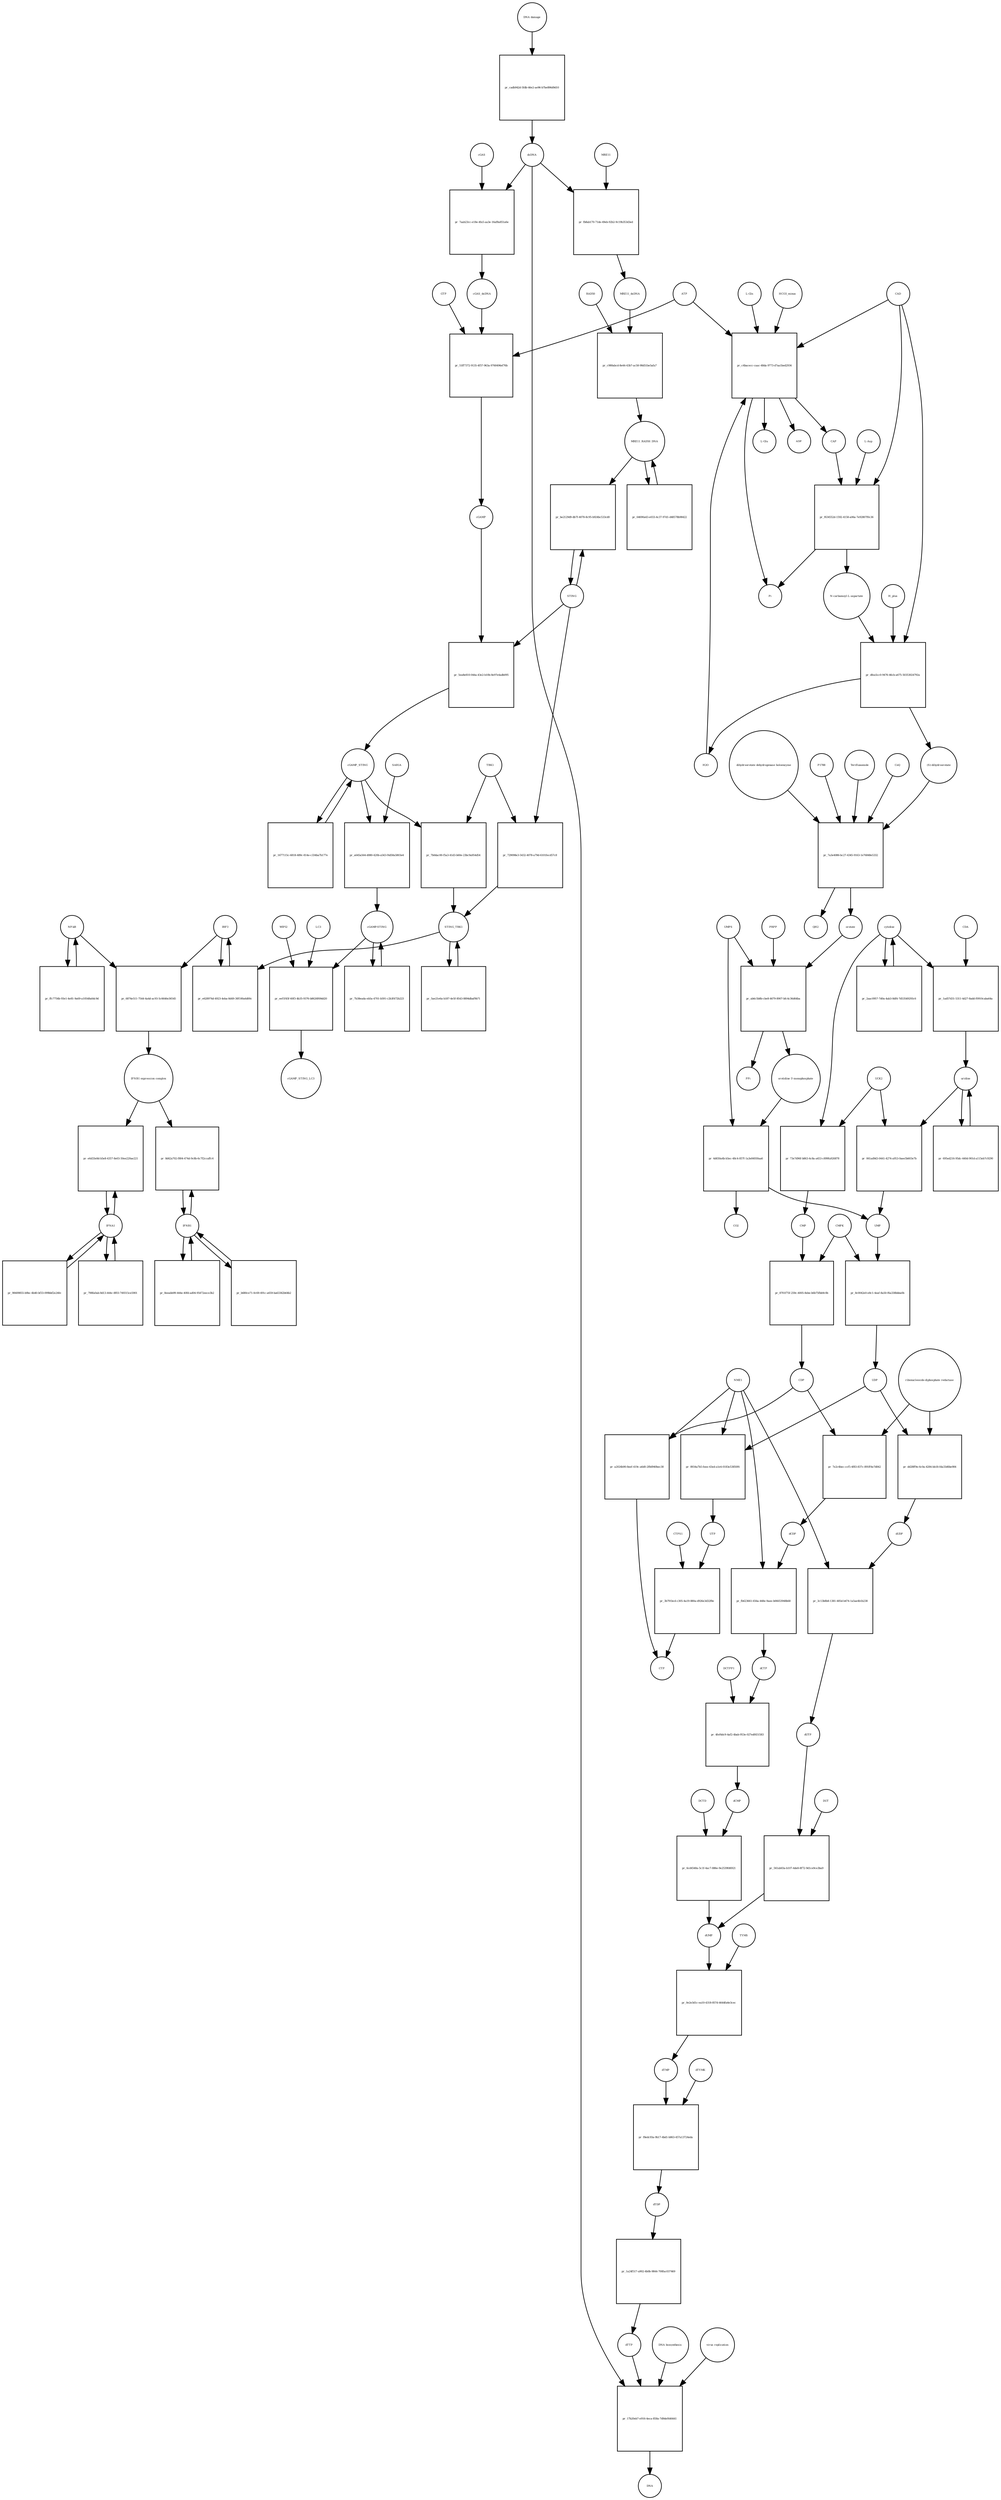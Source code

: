 strict digraph  {
"NF-kB" [annotation="urn_miriam_obo.go_GO%3A0071159", bipartite=0, cls=complex, fontsize=4, label="NF-kB", shape=circle];
"pr_6874e511-7544-4a4d-ac93-5c6646e36545" [annotation="", bipartite=1, cls=process, fontsize=4, label="pr_6874e511-7544-4a4d-ac93-5c6646e36545", shape=square];
"IFNB1 expression complex" [annotation="", bipartite=0, cls=complex, fontsize=4, label="IFNB1 expression complex", shape=circle];
IRF3 [annotation="urn_miriam_hgnc_6118|urn_miriam_uniprot_Q14653|urn_miriam_ensembl_ENSG00000126456|urn_miriam_refseq_NM_001571|urn_miriam_hgnc.symbol_IRF3|urn_miriam_ncbigene_3661", bipartite=0, cls="macromolecule multimer", fontsize=4, label=IRF3, shape=circle];
dCDP [annotation="urn_miriam_obo.chebi_CHEBI%3A28846", bipartite=0, cls="simple chemical", fontsize=4, label=dCDP, shape=circle];
"pr_fb623661-656a-448e-9aee-b06653948b68" [annotation="", bipartite=1, cls=process, fontsize=4, label="pr_fb623661-656a-448e-9aee-b06653948b68", shape=square];
dCTP [annotation="urn_miriam_obo.chebi_CHEBI%3A16311", bipartite=0, cls="simple chemical", fontsize=4, label=dCTP, shape=circle];
NME1 [annotation="urn_miriam_uniprot_P15531|urn_miriam_hgnc_7849", bipartite=0, cls=macromolecule, fontsize=4, label=NME1, shape=circle];
uridine [annotation="urn_miriam_obo.chebi_CHEBI%3A16704", bipartite=0, cls="simple chemical", fontsize=4, label=uridine, shape=circle];
"pr_061ad9d3-0441-4274-a953-0aee5b603e7b" [annotation="", bipartite=1, cls=process, fontsize=4, label="pr_061ad9d3-0441-4274-a953-0aee5b603e7b", shape=square];
UMP [annotation="urn_miriam_obo.chebi_CHEBI%3A57865", bipartite=0, cls="simple chemical", fontsize=4, label=UMP, shape=circle];
UCK2 [annotation="urn_miriam_uniprot_Q9HA47|urn_miriam_hgnc_HGNC%3A12562", bipartite=0, cls=macromolecule, fontsize=4, label=UCK2, shape=circle];
"orotidine 5'-monophosphate" [annotation="urn_miriam_obo.chebi_CHEBI%3A15842", bipartite=0, cls="simple chemical", fontsize=4, label="orotidine 5'-monophosphate", shape=circle];
"pr_4d650a4b-b5ec-48c4-857f-1a3e84930aa6" [annotation="", bipartite=1, cls=process, fontsize=4, label="pr_4d650a4b-b5ec-48c4-857f-1a3e84930aa6", shape=square];
UMPS [annotation="urn_miriam_ncbigene_7372|urn_miriam_refseq_NM_000373|urn_miriam_hgnc.symbol_UMPS|urn_miriam_hgnc_12563|urn_miriam_ensembl_ENSG00000114491|urn_miriam_uniprot_P11172", bipartite=0, cls="macromolecule multimer", fontsize=4, label=UMPS, shape=circle];
CO2 [annotation="urn_miriam_obo.chebi_CHEBI%3A16526", bipartite=0, cls="simple chemical", fontsize=4, label=CO2, shape=circle];
UTP [annotation="urn_miriam_obo.chebi_CHEBI%3A15713", bipartite=0, cls="simple chemical", fontsize=4, label=UTP, shape=circle];
"pr_3b791bcd-c305-4a19-880a-d926e3d32f8e" [annotation="", bipartite=1, cls=process, fontsize=4, label="pr_3b791bcd-c305-4a19-880a-d926e3d32f8e", shape=square];
CTP [annotation="urn_miriam_obo.chebi_CHEBI%3A17677", bipartite=0, cls="simple chemical", fontsize=4, label=CTP, shape=circle];
CTPS1 [annotation="urn_miriam_hgnc_HGNC%3A2519|urn_miriam_uniprot_P17812", bipartite=0, cls=macromolecule, fontsize=4, label=CTPS1, shape=circle];
UDP [annotation="urn_miriam_obo.chebi_CHEBI%3A17659", bipartite=0, cls="simple chemical", fontsize=4, label=UDP, shape=circle];
"pr_dd28ff9e-6c0a-4284-bb18-fda33d6be984" [annotation="", bipartite=1, cls=process, fontsize=4, label="pr_dd28ff9e-6c0a-4284-bb18-fda33d6be984", shape=square];
dUDP [annotation="urn_miriam_obo.chebi_CHEBI%3A28850", bipartite=0, cls="simple chemical", fontsize=4, label=dUDP, shape=circle];
"ribonucleoside-diphosphate reductase" [annotation="urn_miriam_brenda_1.17.4.1|urn_miriam_obo.go_GO%3A0005971", bipartite=0, cls=complex, fontsize=4, label="ribonucleoside-diphosphate reductase", shape=circle];
IFNB1 [annotation="urn_miriam_ensembl_ENSG00000171855|urn_miriam_hgnc.symbol_IFNB1|urn_miriam_hgnc_5434|urn_miriam_uniprot_P01574|urn_miriam_refseq_NM_002176|urn_miriam_ncbigene_3456", bipartite=0, cls=macromolecule, fontsize=4, label=IFNB1, shape=circle];
"pr_8d42a702-f804-474d-9c8b-6c7f2ccaffc4" [annotation="", bipartite=1, cls=process, fontsize=4, label="pr_8d42a702-f804-474d-9c8b-6c7f2ccaffc4", shape=square];
"pr_8c0042e0-e8c1-4eaf-8a50-f6a338bbba0b" [annotation="", bipartite=1, cls=process, fontsize=4, label="pr_8c0042e0-e8c1-4eaf-8a50-f6a338bbba0b", shape=square];
CMPK [annotation="urn_miriam_uniprot_P30085|urn_miriam_hgnc_HGNC%3A18170", bipartite=0, cls=macromolecule, fontsize=4, label=CMPK, shape=circle];
"cGAMP-STING" [annotation="", bipartite=0, cls=complex, fontsize=4, label="cGAMP-STING", shape=circle];
"pr_7b38eada-eb5a-4701-b591-c2b3f472b223" [annotation="", bipartite=1, cls=process, fontsize=4, label="pr_7b38eada-eb5a-4701-b591-c2b3f472b223", shape=square];
IFNA1 [annotation="urn_miriam_hgnc.symbol_IFNA1|urn_miriam_ncbigene_3439|urn_miriam_refseq_NM_024013|urn_miriam_uniprot_P01562|urn_miriam_hgnc_5417|urn_miriam_ensembl_ENSG00000197919", bipartite=0, cls=macromolecule, fontsize=4, label=IFNA1, shape=circle];
"pr_e6d33e8d-b5e8-4357-8e03-50ee220ae221" [annotation="", bipartite=1, cls=process, fontsize=4, label="pr_e6d33e8d-b5e8-4357-8e03-50ee220ae221", shape=square];
"pr_695ed216-95dc-440d-901d-a115eb7c9290" [annotation="", bipartite=1, cls=process, fontsize=4, label="pr_695ed216-95dc-440d-901d-a115eb7c9290", shape=square];
CDP [annotation="urn_miriam_obo.chebi_CHEBI%3A17239", bipartite=0, cls="simple chemical", fontsize=4, label=CDP, shape=circle];
"pr_7e2c4bec-ccf5-4f83-837c-891ff4e7d842" [annotation="", bipartite=1, cls=process, fontsize=4, label="pr_7e2c4bec-ccf5-4f83-837c-891ff4e7d842", shape=square];
"pr_a2024b90-8eef-419c-a6d0-2f8d940bec38" [annotation="", bipartite=1, cls=process, fontsize=4, label="pr_a2024b90-8eef-419c-a6d0-2f8d940bec38", shape=square];
dTDP [annotation="urn_miriam_obo.chebi_CHEBI%3A18075", bipartite=0, cls="simple chemical", fontsize=4, label=dTDP, shape=circle];
"pr_1a24f517-a902-4b0b-9844-700fac037469" [annotation="", bipartite=1, cls=process, fontsize=4, label="pr_1a24f517-a902-4b0b-9844-700fac037469", shape=square];
dTTP [annotation="urn_miriam_obo.chebi_CHEBI%3A18077", bipartite=0, cls="simple chemical", fontsize=4, label=dTTP, shape=circle];
CMP [annotation="urn_miriam_obo.chebi_CHEBI%3A17361", bipartite=0, cls="simple chemical", fontsize=4, label=CMP, shape=circle];
"pr_8701f75f-259c-4005-8ebe-b6b75fbb9c0b" [annotation="", bipartite=1, cls=process, fontsize=4, label="pr_8701f75f-259c-4005-8ebe-b6b75fbb9c0b", shape=square];
dUMP [annotation="urn_miriam_obo.chebi_CHEBI%3A17622", bipartite=0, cls="simple chemical", fontsize=4, label=dUMP, shape=circle];
"pr_0e2e3d1c-ea10-4318-857d-4644fa6e3cec" [annotation="", bipartite=1, cls=process, fontsize=4, label="pr_0e2e3d1c-ea10-4318-857d-4644fa6e3cec", shape=square];
dTMP [annotation="urn_miriam_obo.chebi_CHEBI%3A17013", bipartite=0, cls="simple chemical", fontsize=4, label=dTMP, shape=circle];
TYMS [annotation="urn_miriam_uniprot_P04818|urn_miriam_hgnc_HGNC%3A12441", bipartite=0, cls=macromolecule, fontsize=4, label=TYMS, shape=circle];
dsDNA [annotation="urn_miriam_obo.chebi_CHEBI%3A75909", bipartite=0, cls="simple chemical", fontsize=4, label=dsDNA, shape=circle];
"pr_17b20eb7-e916-4eca-858a-7d9def446441" [annotation="", bipartite=1, cls=process, fontsize=4, label="pr_17b20eb7-e916-4eca-858a-7d9def446441", shape=square];
DNA [annotation="", bipartite=0, cls="nucleic acid feature", fontsize=4, label=DNA, shape=circle];
"DNA biosynthesis" [annotation="urn_miriam_obo.go_GO%3A0071897", bipartite=0, cls=phenotype, fontsize=4, label="DNA biosynthesis", shape=circle];
"virus replication" [annotation="urn_miriam_obo.go_GO%3A0019079", bipartite=0, cls=phenotype, fontsize=4, label="virus replication", shape=circle];
MRE11_RAD50_DNA [annotation="", bipartite=0, cls=complex, fontsize=4, label=MRE11_RAD50_DNA, shape=circle];
"pr_64690a43-e033-4c37-97d1-d48578b98422" [annotation="", bipartite=1, cls=process, fontsize=4, label="pr_64690a43-e033-4c37-97d1-d48578b98422", shape=square];
"pr_4fef4dc9-4af2-4bab-953e-027edf451583" [annotation="", bipartite=1, cls=process, fontsize=4, label="pr_4fef4dc9-4af2-4bab-953e-027edf451583", shape=square];
dCMP [annotation="urn_miriam_obo.chebi_CHEBI%3A15918", bipartite=0, cls="simple chemical", fontsize=4, label=dCMP, shape=circle];
DCTPP1 [annotation="urn_miriam_uniprot_Q9H773|urn_miriam_hgnc_HGNC%3A28777", bipartite=0, cls=macromolecule, fontsize=4, label=DCTPP1, shape=circle];
"pr_b680ce71-0c69-491c-a659-ba63362b64b2" [annotation="", bipartite=1, cls=process, fontsize=4, label="pr_b680ce71-0c69-491c-a659-ba63362b64b2", shape=square];
"pr_8eeabb99-444e-40fd-ad04-95472eece3b2" [annotation="", bipartite=1, cls=process, fontsize=4, label="pr_8eeabb99-444e-40fd-ad04-95472eece3b2", shape=square];
ATP [annotation="urn_miriam_obo.chebi_CHEBI%3A15422", bipartite=0, cls="simple chemical", fontsize=4, label=ATP, shape=circle];
"pr_51ff7372-9135-4f57-963a-9760496ef76b" [annotation="", bipartite=1, cls=process, fontsize=4, label="pr_51ff7372-9135-4f57-963a-9760496ef76b", shape=square];
GTP [annotation="urn_miriam_obo.chebi_CHEBI%3A15996", bipartite=0, cls="simple chemical", fontsize=4, label=GTP, shape=circle];
cGAMP [annotation="urn_miriam_obo.chebi_CHEBI%3A75947", bipartite=0, cls="simple chemical", fontsize=4, label=cGAMP, shape=circle];
cGAS_dsDNA [annotation=urn_miriam_pubmed_28363908, bipartite=0, cls=complex, fontsize=4, label=cGAS_dsDNA, shape=circle];
cytidine [annotation="urn_miriam_obo.chebi_CHEBI%3A17562", bipartite=0, cls="simple chemical", fontsize=4, label=cytidine, shape=circle];
"pr_73e7d96f-b863-4c8a-a453-c899fa926878" [annotation="", bipartite=1, cls=process, fontsize=4, label="pr_73e7d96f-b863-4c8a-a453-c899fa926878", shape=square];
"pr_5ea8e810-044a-43e2-b10b-8e97e4adb095" [annotation="", bipartite=1, cls=process, fontsize=4, label="pr_5ea8e810-044a-43e2-b10b-8e97e4adb095", shape=square];
STING [annotation=urn_miriam_uniprot_Q86WV6, bipartite=0, cls="macromolecule multimer", fontsize=4, label=STING, shape=circle];
cGAMP_STING [annotation="urn_miriam_obo.go_GO%3A1990231", bipartite=0, cls=complex, fontsize=4, label=cGAMP_STING, shape=circle];
"L-Gln" [annotation="urn_miriam_obo.chebi_CHEBI%3A18050", bipartite=0, cls="simple chemical", fontsize=4, label="L-Gln", shape=circle];
"pr_c4bacecc-caac-48da-9773-d7aa1bed2934" [annotation="", bipartite=1, cls=process, fontsize=4, label="pr_c4bacecc-caac-48da-9773-d7aa1bed2934", shape=square];
CAP [annotation="urn_miriam_obo.chebi_CHEBI%3A17672", bipartite=0, cls="simple chemical", fontsize=4, label=CAP, shape=circle];
CAD [annotation="urn_miriam_refseq_NM_001306079|urn_miriam_hgnc_1424|urn_miriam_hgnc.symbol_CAD|urn_miriam_uniprot_P27708|urn_miriam_ncbigene_790|urn_miriam_ensembl_ENSG00000084774", bipartite=0, cls=macromolecule, fontsize=4, label=CAD, shape=circle];
HCO3_minus [annotation="urn_miriam_obo.chebi_CHEBI%3A17544", bipartite=0, cls="simple chemical", fontsize=4, label=HCO3_minus, shape=circle];
H2O [annotation="urn_miriam_obo.chebi_CHEBI%3A15377", bipartite=0, cls="simple chemical", fontsize=4, label=H2O, shape=circle];
"L-Glu" [annotation="urn_miriam_obo.chebi_CHEBI%3A16015", bipartite=0, cls="simple chemical", fontsize=4, label="L-Glu", shape=circle];
ADP [annotation="urn_miriam_obo.chebi_CHEBI%3A16761", bipartite=0, cls="simple chemical", fontsize=4, label=ADP, shape=circle];
Pi [annotation="urn_miriam_obo.chebi_CHEBI%3A18367", bipartite=0, cls="simple chemical", fontsize=4, label=Pi, shape=circle];
"pr_8934a7b5-feee-43ed-a1e4-0183e53850f4" [annotation="", bipartite=1, cls=process, fontsize=4, label="pr_8934a7b5-feee-43ed-a1e4-0183e53850f4", shape=square];
"N-carbamoyl-L-aspartate" [annotation="urn_miriam_obo.chebi_CHEBI%3A32814", bipartite=0, cls="simple chemical", fontsize=4, label="N-carbamoyl-L-aspartate", shape=circle];
"pr_dfea5cc0-9476-46cb-a675-50353024792a" [annotation="", bipartite=1, cls=process, fontsize=4, label="pr_dfea5cc0-9476-46cb-a675-50353024792a", shape=square];
"(S)-dihydroorotate" [annotation="urn_miriam_obo.chebi_CHEBI%3A30864", bipartite=0, cls="simple chemical", fontsize=4, label="(S)-dihydroorotate", shape=circle];
H_plus [annotation="urn_miriam_obo.chebi_CHEBI%3A15378", bipartite=0, cls="simple chemical", fontsize=4, label=H_plus, shape=circle];
"pr_ffc7756b-93e1-4e81-9a69-a10548a0dc9d" [annotation="", bipartite=1, cls=process, fontsize=4, label="pr_ffc7756b-93e1-4e81-9a69-a10548a0dc9d", shape=square];
"pr_798fa0ab-8d13-444c-8f03-749315ce5901" [annotation="", bipartite=1, cls=process, fontsize=4, label="pr_798fa0ab-8d13-444c-8f03-749315ce5901", shape=square];
TBK1 [annotation="urn_miriam_hgnc.symbol_TBK1|urn_miriam_ensembl_ENSG00000183735|urn_miriam_uniprot_Q9UHD2|urn_miriam_refseq_NM_013254|urn_miriam_hgnc_11584|urn_miriam_ncbigene_29110", bipartite=0, cls=macromolecule, fontsize=4, label=TBK1, shape=circle];
"pr_7b0dac00-f5a3-41d3-b60e-23bc9a954d54" [annotation="", bipartite=1, cls=process, fontsize=4, label="pr_7b0dac00-f5a3-41d3-b60e-23bc9a954d54", shape=square];
STING_TBK1 [annotation=urn_miriam_pubmed_30842653, bipartite=0, cls=complex, fontsize=4, label=STING_TBK1, shape=circle];
"pr_be2129d9-db7f-4078-8c95-b924bc533cd0" [annotation="", bipartite=1, cls=process, fontsize=4, label="pr_be2129d9-db7f-4078-8c95-b924bc533cd0", shape=square];
"pr_98409855-b9bc-4b40-bf33-099bbf2e240c" [annotation="", bipartite=1, cls=process, fontsize=4, label="pr_98409855-b9bc-4b40-bf33-099bbf2e240c", shape=square];
"pr_7aab23cc-e18e-4fa5-aa3e-16af8a851a6e" [annotation="", bipartite=1, cls=process, fontsize=4, label="pr_7aab23cc-e18e-4fa5-aa3e-16af8a851a6e", shape=square];
cGAS [annotation="urn_miriam_ensembl_ENSG00000164430|urn_miriam_hgnc_21367|urn_miriam_ncbigene_115004|urn_miriam_uniprot_Q8N884|urn_miriam_hgnc.symbol_CGAS|urn_miriam_refseq_NM_138441", bipartite=0, cls=macromolecule, fontsize=4, label=cGAS, shape=circle];
"pr_5ae21e6a-b187-4e5f-8543-8894dbaf9b71" [annotation="", bipartite=1, cls=process, fontsize=4, label="pr_5ae21e6a-b187-4e5f-8543-8894dbaf9b71", shape=square];
orotate [annotation="urn_miriam_obo.chebi_CHEBI%3A30839", bipartite=0, cls="simple chemical", fontsize=4, label=orotate, shape=circle];
"pr_ab6c5b8b-cbe8-4679-8907-bfc4c36d64ba" [annotation="", bipartite=1, cls=process, fontsize=4, label="pr_ab6c5b8b-cbe8-4679-8907-bfc4c36d64ba", shape=square];
PRPP [annotation="urn_miriam_obo.chebi_CHEBI%3A17111", bipartite=0, cls="simple chemical", fontsize=4, label=PRPP, shape=circle];
PPi [annotation="urn_miriam_obo.chebi_CHEBI%3A18361", bipartite=0, cls="simple chemical", fontsize=4, label=PPi, shape=circle];
"pr_2aac0957-7d0a-4ab3-8df4-7d53549293c6" [annotation="", bipartite=1, cls=process, fontsize=4, label="pr_2aac0957-7d0a-4ab3-8df4-7d53549293c6", shape=square];
"pr_e628974d-4923-4eba-8d49-30f100a6d00c" [annotation="", bipartite=1, cls=process, fontsize=4, label="pr_e628974d-4923-4eba-8d49-30f100a6d00c", shape=square];
"pr_1677115c-6818-489c-814e-c334ba7b177e" [annotation="", bipartite=1, cls=process, fontsize=4, label="pr_1677115c-6818-489c-814e-c334ba7b177e", shape=square];
RAD50 [annotation="urn_miriam_ncbigene_10111|urn_miriam_refseq_NM_005732|urn_miriam_uniprot_Q92878|urn_miriam_hgnc.symbol_RAD50|urn_miriam_ensembl_ENSG00000113522|urn_miriam_hgnc_9816", bipartite=0, cls="macromolecule multimer", fontsize=4, label=RAD50, shape=circle];
"pr_c980abcd-8e44-43b7-ac58-98d51be5afa7" [annotation="", bipartite=1, cls=process, fontsize=4, label="pr_c980abcd-8e44-43b7-ac58-98d51be5afa7", shape=square];
MRE11_dsDNA [annotation="urn_miriam_obo.go_GO%3A0003690", bipartite=0, cls=complex, fontsize=4, label=MRE11_dsDNA, shape=circle];
"pr_7a3e4086-bc27-4345-9163-1e76848e5332" [annotation="", bipartite=1, cls=process, fontsize=4, label="pr_7a3e4086-bc27-4345-9163-1e76848e5332", shape=square];
"dihydroorotate dehydrogenase holoenzyme" [annotation="urn_miriam_ncbigene_1723|urn_miriam_hgnc_HGNC%3A2867|urn_miriam_hgnc.symbol_DHODH", bipartite=0, cls="simple chemical", fontsize=4, label="dihydroorotate dehydrogenase holoenzyme", shape=circle];
P1788 [annotation=urn_miriam_pubmed_31740051, bipartite=0, cls="simple chemical", fontsize=4, label=P1788, shape=circle];
Teriflunomide [annotation=urn_miriam_drugbank_DB08880, bipartite=0, cls="simple chemical", fontsize=4, label=Teriflunomide, shape=circle];
CoQ [annotation="urn_miriam_obo.chebi_CHEBI%3A16389", bipartite=0, cls="simple chemical", fontsize=4, label=CoQ, shape=circle];
QH2 [annotation="urn_miriam_obo.chebi_CHEBI%3A17976", bipartite=0, cls="simple chemical", fontsize=4, label=QH2, shape=circle];
"pr_3c13b8b8-1381-485d-b474-1a5ae4b1b238" [annotation="", bipartite=1, cls=process, fontsize=4, label="pr_3c13b8b8-1381-485d-b474-1a5ae4b1b238", shape=square];
dUTP [annotation="urn_miriam_obo.chebi_CHEBI%3A17625", bipartite=0, cls="simple chemical", fontsize=4, label=dUTP, shape=circle];
"pr_1ad57d31-5311-4d27-8add-f0910caba64a" [annotation="", bipartite=1, cls=process, fontsize=4, label="pr_1ad57d31-5311-4d27-8add-f0910caba64a", shape=square];
CDA [annotation="urn_miriam_uniprot_P32320|urn_miriam_ncbigene_978|urn_miriam_refseq_NM_001785|urn_miriam_ensembl_ENSG00000158825|urn_miriam_hgnc.symbol_CDA|urn_miriam_hgnc_1712", bipartite=0, cls=macromolecule, fontsize=4, label=CDA, shape=circle];
"pr_561ab03a-b107-4de8-8f72-9d1ce9ce3ba9" [annotation="", bipartite=1, cls=process, fontsize=4, label="pr_561ab03a-b107-4de8-8f72-9d1ce9ce3ba9", shape=square];
DUT [annotation="urn_miriam_hgnc_HGNC%3A3078|urn_miriam_uniprot_P33316", bipartite=0, cls=macromolecule, fontsize=4, label=DUT, shape=circle];
"pr_eef1f45f-60f3-4b35-9376-b8626f69dd20" [annotation="", bipartite=1, cls=process, fontsize=4, label="pr_eef1f45f-60f3-4b35-9376-b8626f69dd20", shape=square];
LC3 [annotation="", bipartite=0, cls=macromolecule, fontsize=4, label=LC3, shape=circle];
cGAMP_STING_LC3 [annotation="", bipartite=0, cls=complex, fontsize=4, label=cGAMP_STING_LC3, shape=circle];
WIPI2 [annotation="urn_miriam_refseq_NM_015610|urn_miriam_hgnc_32225|urn_miriam_hgnc.symbol_WIPI2|urn_miriam_ensembl_ENSG00000157954|urn_miriam_ncbigene_26100|urn_miriam_uniprot_Q9Y4P8", bipartite=0, cls=macromolecule, fontsize=4, label=WIPI2, shape=circle];
"pr_f634552d-1592-4158-a06a-7e92807f0c36" [annotation="", bipartite=1, cls=process, fontsize=4, label="pr_f634552d-1592-4158-a06a-7e92807f0c36", shape=square];
"L-Asp" [annotation="urn_miriam_obo.chebi_CHEBI%3A29991", bipartite=0, cls="simple chemical", fontsize=4, label="L-Asp", shape=circle];
"pr_fb8ab170-71de-49eb-92b2-9c19b353d3ed" [annotation="", bipartite=1, cls=process, fontsize=4, label="pr_fb8ab170-71de-49eb-92b2-9c19b353d3ed", shape=square];
MRE11 [annotation="urn_miriam_hgnc.symbol_MRE11|urn_miriam_ncbigene_4361|urn_miriam_uniprot_P49959|urn_miriam_ensembl_ENSG00000020922|urn_miriam_refseq_NM_005591|urn_miriam_hgnc_7230", bipartite=0, cls="macromolecule multimer", fontsize=4, label=MRE11, shape=circle];
"pr_f8edc93a-9b17-4bd1-b863-457a13724eda" [annotation="", bipartite=1, cls=process, fontsize=4, label="pr_f8edc93a-9b17-4bd1-b863-457a13724eda", shape=square];
dTYMK [annotation="urn_miriam_uniprot_P23919|urn_miriam_hgnc_HGNC%3A3061", bipartite=0, cls=macromolecule, fontsize=4, label=dTYMK, shape=circle];
"pr_a645a564-d080-420b-a543-f4d58a5803e4" [annotation="", bipartite=1, cls=process, fontsize=4, label="pr_a645a564-d080-420b-a543-f4d58a5803e4", shape=square];
SAR1A [annotation="urn_miriam_uniprot_Q9NR31|urn_miriam_ensembl_ENSG00000079332|urn_miriam_hgnc_10534|urn_miriam_hgnc.symbol_SAR1A|urn_miriam_refseq_NM_001142648|urn_miriam_ncbigene_56681", bipartite=0, cls=macromolecule, fontsize=4, label=SAR1A, shape=circle];
"pr_729098e3-5432-4078-a79d-6101fecd57c8" [annotation="", bipartite=1, cls=process, fontsize=4, label="pr_729098e3-5432-4078-a79d-6101fecd57c8", shape=square];
"pr_cadb942d-5fdb-46e2-ae96-b7be896d9d10" [annotation="", bipartite=1, cls=process, fontsize=4, label="pr_cadb942d-5fdb-46e2-ae96-b7be896d9d10", shape=square];
"DNA damage" [annotation="", bipartite=0, cls=phenotype, fontsize=4, label="DNA damage", shape=circle];
"pr_6cd4548a-5c1f-4ac7-886e-9e2539fd6921" [annotation="", bipartite=1, cls=process, fontsize=4, label="pr_6cd4548a-5c1f-4ac7-886e-9e2539fd6921", shape=square];
DCTD [annotation="urn_miriam_uniprot_P32321|urn_miriam_hgnc_HGNC%3A2710", bipartite=0, cls=macromolecule, fontsize=4, label=DCTD, shape=circle];
"NF-kB" -> "pr_6874e511-7544-4a4d-ac93-5c6646e36545"  [annotation="", interaction_type=consumption];
"NF-kB" -> "pr_ffc7756b-93e1-4e81-9a69-a10548a0dc9d"  [annotation="", interaction_type=consumption];
"pr_6874e511-7544-4a4d-ac93-5c6646e36545" -> "IFNB1 expression complex"  [annotation="", interaction_type=production];
"IFNB1 expression complex" -> "pr_8d42a702-f804-474d-9c8b-6c7f2ccaffc4"  [annotation=urn_miriam_pubmed_20610653, interaction_type=stimulation];
"IFNB1 expression complex" -> "pr_e6d33e8d-b5e8-4357-8e03-50ee220ae221"  [annotation=urn_miriam_pubmed_16979567, interaction_type=stimulation];
IRF3 -> "pr_6874e511-7544-4a4d-ac93-5c6646e36545"  [annotation="", interaction_type=consumption];
IRF3 -> "pr_e628974d-4923-4eba-8d49-30f100a6d00c"  [annotation="", interaction_type=consumption];
dCDP -> "pr_fb623661-656a-448e-9aee-b06653948b68"  [annotation="", interaction_type=consumption];
"pr_fb623661-656a-448e-9aee-b06653948b68" -> dCTP  [annotation="", interaction_type=production];
dCTP -> "pr_4fef4dc9-4af2-4bab-953e-027edf451583"  [annotation="", interaction_type=consumption];
NME1 -> "pr_fb623661-656a-448e-9aee-b06653948b68"  [annotation=urn_miriam_pubmed_17827303, interaction_type=catalysis];
NME1 -> "pr_a2024b90-8eef-419c-a6d0-2f8d940bec38"  [annotation=urn_miriam_pubmed_28458037, interaction_type=catalysis];
NME1 -> "pr_8934a7b5-feee-43ed-a1e4-0183e53850f4"  [annotation=urn_miriam_pubmed_28458037, interaction_type=catalysis];
NME1 -> "pr_3c13b8b8-1381-485d-b474-1a5ae4b1b238"  [annotation=urn_miriam_pubmed_17827303, interaction_type=catalysis];
uridine -> "pr_061ad9d3-0441-4274-a953-0aee5b603e7b"  [annotation="", interaction_type=consumption];
uridine -> "pr_695ed216-95dc-440d-901d-a115eb7c9290"  [annotation="", interaction_type=consumption];
"pr_061ad9d3-0441-4274-a953-0aee5b603e7b" -> UMP  [annotation="", interaction_type=production];
UMP -> "pr_8c0042e0-e8c1-4eaf-8a50-f6a338bbba0b"  [annotation="", interaction_type=consumption];
UCK2 -> "pr_061ad9d3-0441-4274-a953-0aee5b603e7b"  [annotation=urn_miriam_pubmed_15130468, interaction_type=catalysis];
UCK2 -> "pr_73e7d96f-b863-4c8a-a453-c899fa926878"  [annotation=urn_miriam_pubmed_15130468, interaction_type=catalysis];
"orotidine 5'-monophosphate" -> "pr_4d650a4b-b5ec-48c4-857f-1a3e84930aa6"  [annotation="", interaction_type=consumption];
"pr_4d650a4b-b5ec-48c4-857f-1a3e84930aa6" -> UMP  [annotation="", interaction_type=production];
"pr_4d650a4b-b5ec-48c4-857f-1a3e84930aa6" -> CO2  [annotation="", interaction_type=production];
UMPS -> "pr_4d650a4b-b5ec-48c4-857f-1a3e84930aa6"  [annotation=urn_miriam_reactome_REACT_1698, interaction_type=catalysis];
UMPS -> "pr_ab6c5b8b-cbe8-4679-8907-bfc4c36d64ba"  [annotation=urn_miriam_reactome_REACT_1698, interaction_type=catalysis];
UTP -> "pr_3b791bcd-c305-4a19-880a-d926e3d32f8e"  [annotation="", interaction_type=consumption];
"pr_3b791bcd-c305-4a19-880a-d926e3d32f8e" -> CTP  [annotation="", interaction_type=production];
CTPS1 -> "pr_3b791bcd-c305-4a19-880a-d926e3d32f8e"  [annotation=urn_miriam_pubmed_5411547, interaction_type=catalysis];
UDP -> "pr_dd28ff9e-6c0a-4284-bb18-fda33d6be984"  [annotation="", interaction_type=consumption];
UDP -> "pr_8934a7b5-feee-43ed-a1e4-0183e53850f4"  [annotation="", interaction_type=consumption];
"pr_dd28ff9e-6c0a-4284-bb18-fda33d6be984" -> dUDP  [annotation="", interaction_type=production];
dUDP -> "pr_3c13b8b8-1381-485d-b474-1a5ae4b1b238"  [annotation="", interaction_type=consumption];
"ribonucleoside-diphosphate reductase" -> "pr_dd28ff9e-6c0a-4284-bb18-fda33d6be984"  [annotation=urn_miriam_pubmed_24809024, interaction_type=catalysis];
"ribonucleoside-diphosphate reductase" -> "pr_7e2c4bec-ccf5-4f83-837c-891ff4e7d842"  [annotation=urn_miriam_pubmed_24809024, interaction_type=catalysis];
IFNB1 -> "pr_8d42a702-f804-474d-9c8b-6c7f2ccaffc4"  [annotation="", interaction_type=consumption];
IFNB1 -> "pr_b680ce71-0c69-491c-a659-ba63362b64b2"  [annotation="", interaction_type=consumption];
IFNB1 -> "pr_8eeabb99-444e-40fd-ad04-95472eece3b2"  [annotation="", interaction_type=consumption];
"pr_8d42a702-f804-474d-9c8b-6c7f2ccaffc4" -> IFNB1  [annotation="", interaction_type=production];
"pr_8c0042e0-e8c1-4eaf-8a50-f6a338bbba0b" -> UDP  [annotation="", interaction_type=production];
CMPK -> "pr_8c0042e0-e8c1-4eaf-8a50-f6a338bbba0b"  [annotation=urn_miriam_pubmed_10462544, interaction_type=catalysis];
CMPK -> "pr_8701f75f-259c-4005-8ebe-b6b75fbb9c0b"  [annotation=urn_miriam_pubmed_10462544, interaction_type=catalysis];
"cGAMP-STING" -> "pr_7b38eada-eb5a-4701-b591-c2b3f472b223"  [annotation="", interaction_type=consumption];
"cGAMP-STING" -> "pr_eef1f45f-60f3-4b35-9376-b8626f69dd20"  [annotation="", interaction_type=consumption];
"pr_7b38eada-eb5a-4701-b591-c2b3f472b223" -> "cGAMP-STING"  [annotation="", interaction_type=production];
IFNA1 -> "pr_e6d33e8d-b5e8-4357-8e03-50ee220ae221"  [annotation="", interaction_type=consumption];
IFNA1 -> "pr_798fa0ab-8d13-444c-8f03-749315ce5901"  [annotation="", interaction_type=consumption];
IFNA1 -> "pr_98409855-b9bc-4b40-bf33-099bbf2e240c"  [annotation="", interaction_type=consumption];
"pr_e6d33e8d-b5e8-4357-8e03-50ee220ae221" -> IFNA1  [annotation="", interaction_type=production];
"pr_695ed216-95dc-440d-901d-a115eb7c9290" -> uridine  [annotation="", interaction_type=production];
CDP -> "pr_7e2c4bec-ccf5-4f83-837c-891ff4e7d842"  [annotation="", interaction_type=consumption];
CDP -> "pr_a2024b90-8eef-419c-a6d0-2f8d940bec38"  [annotation="", interaction_type=consumption];
"pr_7e2c4bec-ccf5-4f83-837c-891ff4e7d842" -> dCDP  [annotation="", interaction_type=production];
"pr_a2024b90-8eef-419c-a6d0-2f8d940bec38" -> CTP  [annotation="", interaction_type=production];
dTDP -> "pr_1a24f517-a902-4b0b-9844-700fac037469"  [annotation="", interaction_type=consumption];
"pr_1a24f517-a902-4b0b-9844-700fac037469" -> dTTP  [annotation="", interaction_type=production];
dTTP -> "pr_17b20eb7-e916-4eca-858a-7d9def446441"  [annotation="", interaction_type=consumption];
CMP -> "pr_8701f75f-259c-4005-8ebe-b6b75fbb9c0b"  [annotation="", interaction_type=consumption];
"pr_8701f75f-259c-4005-8ebe-b6b75fbb9c0b" -> CDP  [annotation="", interaction_type=production];
dUMP -> "pr_0e2e3d1c-ea10-4318-857d-4644fa6e3cec"  [annotation="", interaction_type=consumption];
"pr_0e2e3d1c-ea10-4318-857d-4644fa6e3cec" -> dTMP  [annotation="", interaction_type=production];
dTMP -> "pr_f8edc93a-9b17-4bd1-b863-457a13724eda"  [annotation="", interaction_type=consumption];
TYMS -> "pr_0e2e3d1c-ea10-4318-857d-4644fa6e3cec"  [annotation=urn_miriam_pubmed_3099389, interaction_type=catalysis];
dsDNA -> "pr_17b20eb7-e916-4eca-858a-7d9def446441"  [annotation="", interaction_type=consumption];
dsDNA -> "pr_7aab23cc-e18e-4fa5-aa3e-16af8a851a6e"  [annotation="", interaction_type=consumption];
dsDNA -> "pr_fb8ab170-71de-49eb-92b2-9c19b353d3ed"  [annotation="", interaction_type=consumption];
"pr_17b20eb7-e916-4eca-858a-7d9def446441" -> DNA  [annotation="", interaction_type=production];
"DNA biosynthesis" -> "pr_17b20eb7-e916-4eca-858a-7d9def446441"  [annotation="", interaction_type=catalysis];
"virus replication" -> "pr_17b20eb7-e916-4eca-858a-7d9def446441"  [annotation="", interaction_type=inhibition];
MRE11_RAD50_DNA -> "pr_64690a43-e033-4c37-97d1-d48578b98422"  [annotation="", interaction_type=consumption];
MRE11_RAD50_DNA -> "pr_be2129d9-db7f-4078-8c95-b924bc533cd0"  [annotation=urn_miriam_pubmed_23388631, interaction_type=catalysis];
"pr_64690a43-e033-4c37-97d1-d48578b98422" -> MRE11_RAD50_DNA  [annotation="", interaction_type=production];
"pr_4fef4dc9-4af2-4bab-953e-027edf451583" -> dCMP  [annotation="", interaction_type=production];
dCMP -> "pr_6cd4548a-5c1f-4ac7-886e-9e2539fd6921"  [annotation="", interaction_type=consumption];
DCTPP1 -> "pr_4fef4dc9-4af2-4bab-953e-027edf451583"  [annotation=urn_miriam_pubmed_13788541, interaction_type=catalysis];
"pr_b680ce71-0c69-491c-a659-ba63362b64b2" -> IFNB1  [annotation="", interaction_type=production];
"pr_8eeabb99-444e-40fd-ad04-95472eece3b2" -> IFNB1  [annotation="", interaction_type=production];
ATP -> "pr_51ff7372-9135-4f57-963a-9760496ef76b"  [annotation="", interaction_type=consumption];
ATP -> "pr_c4bacecc-caac-48da-9773-d7aa1bed2934"  [annotation="", interaction_type=consumption];
"pr_51ff7372-9135-4f57-963a-9760496ef76b" -> cGAMP  [annotation="", interaction_type=production];
GTP -> "pr_51ff7372-9135-4f57-963a-9760496ef76b"  [annotation="", interaction_type=consumption];
cGAMP -> "pr_5ea8e810-044a-43e2-b10b-8e97e4adb095"  [annotation="", interaction_type=consumption];
cGAS_dsDNA -> "pr_51ff7372-9135-4f57-963a-9760496ef76b"  [annotation=urn_miriam_pubmed_29622565, interaction_type=catalysis];
cytidine -> "pr_73e7d96f-b863-4c8a-a453-c899fa926878"  [annotation="", interaction_type=consumption];
cytidine -> "pr_2aac0957-7d0a-4ab3-8df4-7d53549293c6"  [annotation="", interaction_type=consumption];
cytidine -> "pr_1ad57d31-5311-4d27-8add-f0910caba64a"  [annotation="", interaction_type=consumption];
"pr_73e7d96f-b863-4c8a-a453-c899fa926878" -> CMP  [annotation="", interaction_type=production];
"pr_5ea8e810-044a-43e2-b10b-8e97e4adb095" -> cGAMP_STING  [annotation="", interaction_type=production];
STING -> "pr_5ea8e810-044a-43e2-b10b-8e97e4adb095"  [annotation="", interaction_type=consumption];
STING -> "pr_be2129d9-db7f-4078-8c95-b924bc533cd0"  [annotation="", interaction_type=consumption];
STING -> "pr_729098e3-5432-4078-a79d-6101fecd57c8"  [annotation="", interaction_type=consumption];
cGAMP_STING -> "pr_7b0dac00-f5a3-41d3-b60e-23bc9a954d54"  [annotation="", interaction_type=consumption];
cGAMP_STING -> "pr_1677115c-6818-489c-814e-c334ba7b177e"  [annotation="", interaction_type=consumption];
cGAMP_STING -> "pr_a645a564-d080-420b-a543-f4d58a5803e4"  [annotation="", interaction_type=consumption];
"L-Gln" -> "pr_c4bacecc-caac-48da-9773-d7aa1bed2934"  [annotation="", interaction_type=consumption];
"pr_c4bacecc-caac-48da-9773-d7aa1bed2934" -> CAP  [annotation="", interaction_type=production];
"pr_c4bacecc-caac-48da-9773-d7aa1bed2934" -> "L-Glu"  [annotation="", interaction_type=production];
"pr_c4bacecc-caac-48da-9773-d7aa1bed2934" -> ADP  [annotation="", interaction_type=production];
"pr_c4bacecc-caac-48da-9773-d7aa1bed2934" -> Pi  [annotation="", interaction_type=production];
CAP -> "pr_f634552d-1592-4158-a06a-7e92807f0c36"  [annotation="", interaction_type=consumption];
CAD -> "pr_c4bacecc-caac-48da-9773-d7aa1bed2934"  [annotation=urn_miriam_reactome_REACT_73577, interaction_type=catalysis];
CAD -> "pr_dfea5cc0-9476-46cb-a675-50353024792a"  [annotation=urn_miriam_reactome_REACT_1698, interaction_type=catalysis];
CAD -> "pr_f634552d-1592-4158-a06a-7e92807f0c36"  [annotation=urn_miriam_reactome_REACT_1698, interaction_type=catalysis];
HCO3_minus -> "pr_c4bacecc-caac-48da-9773-d7aa1bed2934"  [annotation="", interaction_type=consumption];
H2O -> "pr_c4bacecc-caac-48da-9773-d7aa1bed2934"  [annotation="", interaction_type=consumption];
"pr_8934a7b5-feee-43ed-a1e4-0183e53850f4" -> UTP  [annotation="", interaction_type=production];
"N-carbamoyl-L-aspartate" -> "pr_dfea5cc0-9476-46cb-a675-50353024792a"  [annotation="", interaction_type=consumption];
"pr_dfea5cc0-9476-46cb-a675-50353024792a" -> "(S)-dihydroorotate"  [annotation="", interaction_type=production];
"pr_dfea5cc0-9476-46cb-a675-50353024792a" -> H2O  [annotation="", interaction_type=production];
"(S)-dihydroorotate" -> "pr_7a3e4086-bc27-4345-9163-1e76848e5332"  [annotation="", interaction_type=consumption];
H_plus -> "pr_dfea5cc0-9476-46cb-a675-50353024792a"  [annotation="", interaction_type=consumption];
"pr_ffc7756b-93e1-4e81-9a69-a10548a0dc9d" -> "NF-kB"  [annotation="", interaction_type=production];
"pr_798fa0ab-8d13-444c-8f03-749315ce5901" -> IFNA1  [annotation="", interaction_type=production];
TBK1 -> "pr_7b0dac00-f5a3-41d3-b60e-23bc9a954d54"  [annotation="", interaction_type=consumption];
TBK1 -> "pr_729098e3-5432-4078-a79d-6101fecd57c8"  [annotation="", interaction_type=consumption];
"pr_7b0dac00-f5a3-41d3-b60e-23bc9a954d54" -> STING_TBK1  [annotation="", interaction_type=production];
STING_TBK1 -> "pr_5ae21e6a-b187-4e5f-8543-8894dbaf9b71"  [annotation="", interaction_type=consumption];
STING_TBK1 -> "pr_e628974d-4923-4eba-8d49-30f100a6d00c"  [annotation="urn_miriam_pubmed_22394562|urn_miriam_pubmed_25636800", interaction_type=catalysis];
"pr_be2129d9-db7f-4078-8c95-b924bc533cd0" -> STING  [annotation="", interaction_type=production];
"pr_98409855-b9bc-4b40-bf33-099bbf2e240c" -> IFNA1  [annotation="", interaction_type=production];
"pr_7aab23cc-e18e-4fa5-aa3e-16af8a851a6e" -> cGAS_dsDNA  [annotation="", interaction_type=production];
cGAS -> "pr_7aab23cc-e18e-4fa5-aa3e-16af8a851a6e"  [annotation="", interaction_type=consumption];
"pr_5ae21e6a-b187-4e5f-8543-8894dbaf9b71" -> STING_TBK1  [annotation="", interaction_type=production];
orotate -> "pr_ab6c5b8b-cbe8-4679-8907-bfc4c36d64ba"  [annotation="", interaction_type=consumption];
"pr_ab6c5b8b-cbe8-4679-8907-bfc4c36d64ba" -> "orotidine 5'-monophosphate"  [annotation="", interaction_type=production];
"pr_ab6c5b8b-cbe8-4679-8907-bfc4c36d64ba" -> PPi  [annotation="", interaction_type=production];
PRPP -> "pr_ab6c5b8b-cbe8-4679-8907-bfc4c36d64ba"  [annotation="", interaction_type=consumption];
"pr_2aac0957-7d0a-4ab3-8df4-7d53549293c6" -> cytidine  [annotation="", interaction_type=production];
"pr_e628974d-4923-4eba-8d49-30f100a6d00c" -> IRF3  [annotation="", interaction_type=production];
"pr_1677115c-6818-489c-814e-c334ba7b177e" -> cGAMP_STING  [annotation="", interaction_type=production];
RAD50 -> "pr_c980abcd-8e44-43b7-ac58-98d51be5afa7"  [annotation="", interaction_type=consumption];
"pr_c980abcd-8e44-43b7-ac58-98d51be5afa7" -> MRE11_RAD50_DNA  [annotation="", interaction_type=production];
MRE11_dsDNA -> "pr_c980abcd-8e44-43b7-ac58-98d51be5afa7"  [annotation="", interaction_type=consumption];
"pr_7a3e4086-bc27-4345-9163-1e76848e5332" -> orotate  [annotation="", interaction_type=production];
"pr_7a3e4086-bc27-4345-9163-1e76848e5332" -> QH2  [annotation="", interaction_type=production];
"dihydroorotate dehydrogenase holoenzyme" -> "pr_7a3e4086-bc27-4345-9163-1e76848e5332"  [annotation="urn_miriam_reactome_REACT_1698|urn_miriam_doi_10.1101%2F2020.03.11.983056", interaction_type=catalysis];
P1788 -> "pr_7a3e4086-bc27-4345-9163-1e76848e5332"  [annotation="urn_miriam_reactome_REACT_1698|urn_miriam_doi_10.1101%2F2020.03.11.983056", interaction_type=inhibition];
Teriflunomide -> "pr_7a3e4086-bc27-4345-9163-1e76848e5332"  [annotation="urn_miriam_reactome_REACT_1698|urn_miriam_doi_10.1101%2F2020.03.11.983056", interaction_type=inhibition];
CoQ -> "pr_7a3e4086-bc27-4345-9163-1e76848e5332"  [annotation="", interaction_type=consumption];
"pr_3c13b8b8-1381-485d-b474-1a5ae4b1b238" -> dUTP  [annotation="", interaction_type=production];
dUTP -> "pr_561ab03a-b107-4de8-8f72-9d1ce9ce3ba9"  [annotation="", interaction_type=consumption];
"pr_1ad57d31-5311-4d27-8add-f0910caba64a" -> uridine  [annotation="", interaction_type=production];
CDA -> "pr_1ad57d31-5311-4d27-8add-f0910caba64a"  [annotation="urn_miriam_pubmed_7923172|urn_miriam_pubmed_15689149", interaction_type=catalysis];
"pr_561ab03a-b107-4de8-8f72-9d1ce9ce3ba9" -> dUMP  [annotation="", interaction_type=production];
DUT -> "pr_561ab03a-b107-4de8-8f72-9d1ce9ce3ba9"  [annotation=urn_miriam_pubmed_18837522, interaction_type=catalysis];
"pr_eef1f45f-60f3-4b35-9376-b8626f69dd20" -> cGAMP_STING_LC3  [annotation="", interaction_type=production];
LC3 -> "pr_eef1f45f-60f3-4b35-9376-b8626f69dd20"  [annotation="", interaction_type=consumption];
WIPI2 -> "pr_eef1f45f-60f3-4b35-9376-b8626f69dd20"  [annotation=urn_miriam_pubmed_30842662, interaction_type=catalysis];
"pr_f634552d-1592-4158-a06a-7e92807f0c36" -> "N-carbamoyl-L-aspartate"  [annotation="", interaction_type=production];
"pr_f634552d-1592-4158-a06a-7e92807f0c36" -> Pi  [annotation="", interaction_type=production];
"L-Asp" -> "pr_f634552d-1592-4158-a06a-7e92807f0c36"  [annotation="", interaction_type=consumption];
"pr_fb8ab170-71de-49eb-92b2-9c19b353d3ed" -> MRE11_dsDNA  [annotation="", interaction_type=production];
MRE11 -> "pr_fb8ab170-71de-49eb-92b2-9c19b353d3ed"  [annotation="", interaction_type=consumption];
"pr_f8edc93a-9b17-4bd1-b863-457a13724eda" -> dTDP  [annotation="", interaction_type=production];
dTYMK -> "pr_f8edc93a-9b17-4bd1-b863-457a13724eda"  [annotation=urn_miriam_pubmed_8024690, interaction_type=catalysis];
"pr_a645a564-d080-420b-a543-f4d58a5803e4" -> "cGAMP-STING"  [annotation="", interaction_type=production];
SAR1A -> "pr_a645a564-d080-420b-a543-f4d58a5803e4"  [annotation="urn_miriam_doi_10.1038%2Fs41586-019-1006-9", interaction_type=catalysis];
"pr_729098e3-5432-4078-a79d-6101fecd57c8" -> STING_TBK1  [annotation="", interaction_type=production];
"pr_cadb942d-5fdb-46e2-ae96-b7be896d9d10" -> dsDNA  [annotation="", interaction_type=production];
"DNA damage" -> "pr_cadb942d-5fdb-46e2-ae96-b7be896d9d10"  [annotation="urn_miriam_doi_10.1016%2Fj.ejmech.2019.111855", interaction_type=stimulation];
"pr_6cd4548a-5c1f-4ac7-886e-9e2539fd6921" -> dUMP  [annotation="", interaction_type=production];
DCTD -> "pr_6cd4548a-5c1f-4ac7-886e-9e2539fd6921"  [annotation="urn_miriam_doi_10.1074%2Fjbc.M114.617720", interaction_type=catalysis];
}
